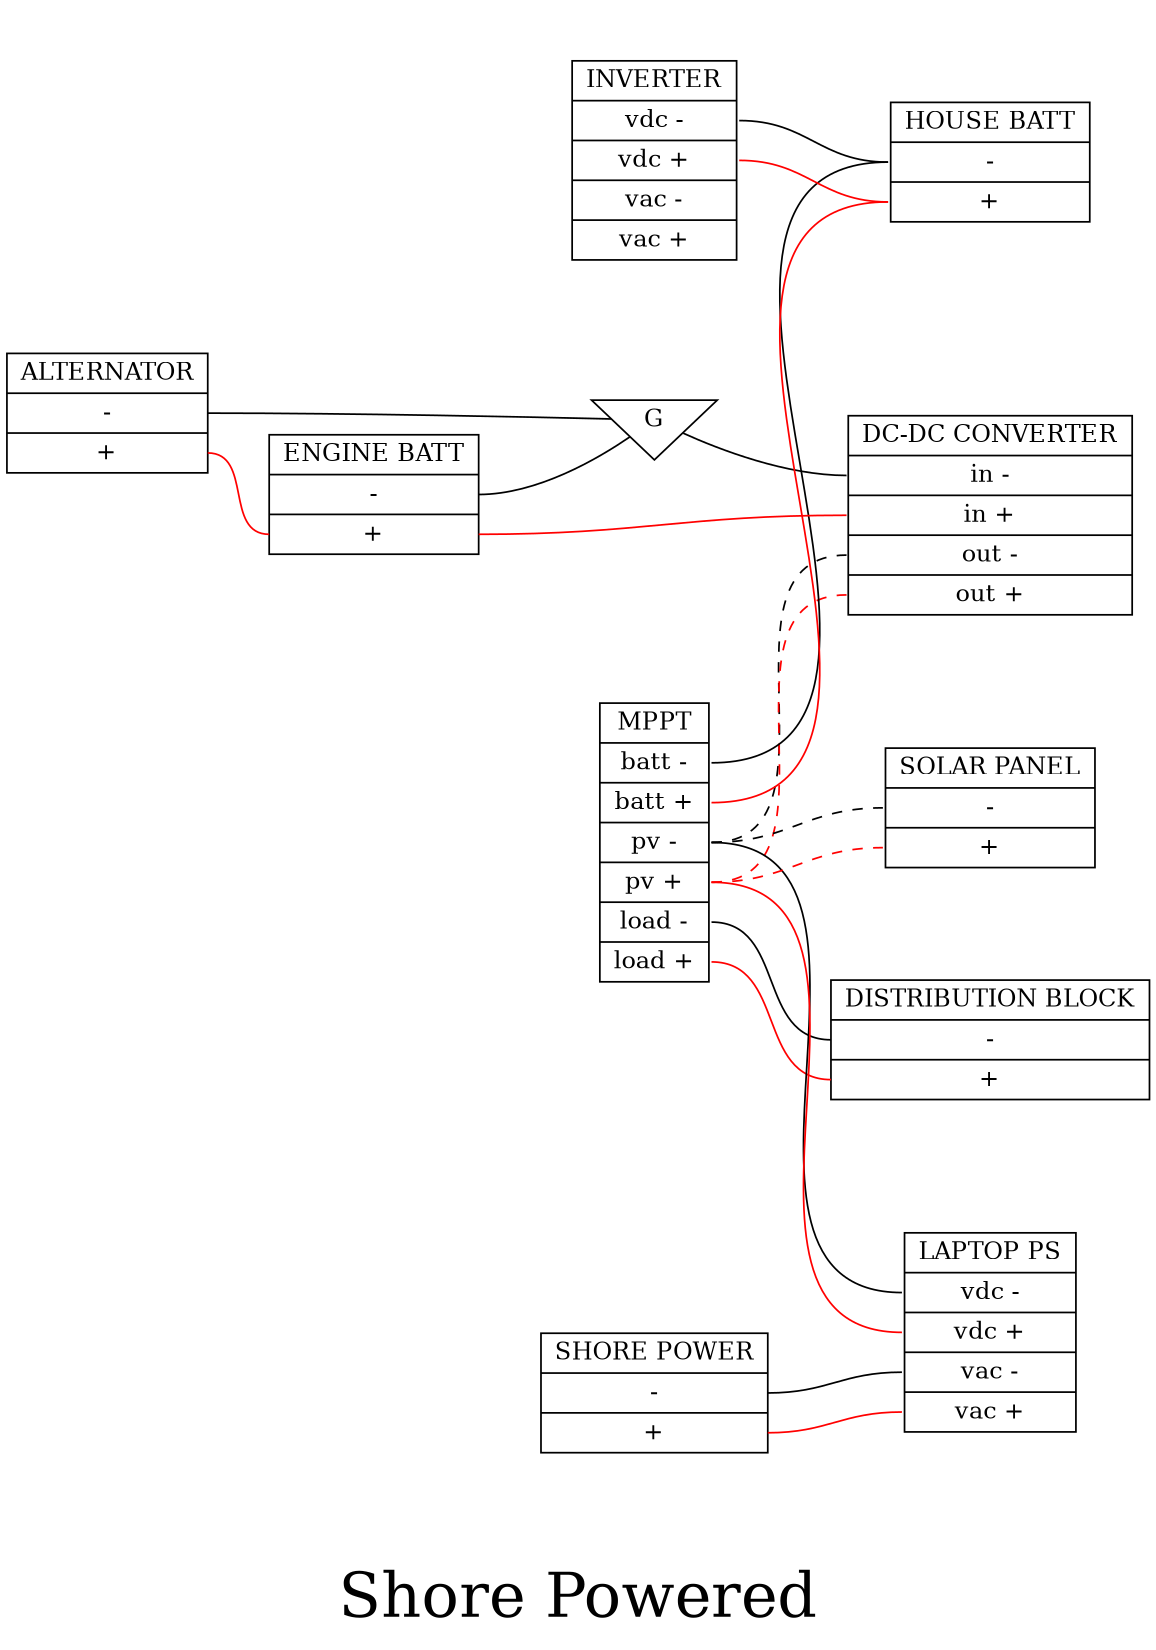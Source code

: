 graph g {
  graph [
  size = "8.5,11";
  ratio = "fill";
  rankdir = "LR"
	fontsize = 36,
  label = "\nShore Powered"
  ];
  "G" [
  shape = "invtriangle"
  ];
  "MPPT" [
  label = "<f0> MPPT|<f1> batt -|<f2> batt +|<f3> pv -|<f4> pv +|<f5> load -|<f6> load +"
  shape = "record"
  ];
  "DC-DC CONVERTER" [
  label = "<f0> DC-DC CONVERTER|<f1> in -|<f2> in +|<f3> out -|<f4> out +"
  shape = "record"
  ];
  "SHORE POWER" [
  label = "<f0> SHORE POWER|<f1> -|<f2> +"
  shape = "record"
  ];
  "DISTRIBUTION BLOCK" [
  label = "<f0> DISTRIBUTION BLOCK|<f1> -|<f2> +"
  shape = "record"
  ];
  "LAPTOP PS" [
  label = "<f0> LAPTOP PS|<f1> vdc -|<f2> vdc +|<f3> vac -|<f4> vac +"
  shape = "record"
  ];
  "HOUSE BATT" [
  label = "<f0> HOUSE BATT|<f1> -|<f2> +"
  shape = "record"
  ];
  "INVERTER" [
  label = "<f0> INVERTER|<f1> vdc -|<f2> vdc +|<f3> vac -|<f4> vac +"
  shape = "record"
  ];
  "ALTERNATOR" [
  label = "<f0> ALTERNATOR|<f1> -|<f2> +"
  shape = "record"
  ];
  "ENGINE BATT" [
  label = "<f0> ENGINE BATT|<f1> -|<f2> +"
  shape = "record"
  ];
  "SOLAR PANEL" [
  label = "<f0> SOLAR PANEL|<f1> -|<f2> +"
  shape = "record"
  ];
  /* "SWITCH" [
  label = "SWITCH"
  shape = "circle"
  ]; */
  "MPPT":f5 -- "DISTRIBUTION BLOCK":f1 [
  id = 0
  ];
  "MPPT":f6 -- "DISTRIBUTION BLOCK":f2 [
  id = 1
  color = "red"
  ];
  "MPPT":f3 -- "LAPTOP PS":f1 [
  id = 2
  ];
  "MPPT":f4 -- "LAPTOP PS":f2 [
  id = 3
  color = "red"
  ];
  "MPPT":f3 -- "DC-DC CONVERTER":f3 [
  id = 2
  style = "dashed"
  ];
  "MPPT":f4 -- "DC-DC CONVERTER":f4 [
  id = 3
  style = "dashed"
  color = "red"
  ];
  /* "INVERTER":f1 -- "SWITCH" [
  id = 4
  ];
  "INVERTER":f2 -- "SWITCH" [
  id = 5
  color = "red"
  ]; */
  "INVERTER":f1 -- "HOUSE BATT":f1 [
  id = 6
  ];
  "INVERTER":f2 -- "HOUSE BATT":f2 [
  id = 7
  color = "red"
  ];
  "ALTERNATOR":f1 -- "G" [
  id = 8
  ];
  "ALTERNATOR":f2 -- "ENGINE BATT":f2 [
  id = 9
  color = "red"
  ];
  /* "HOUSE BATT":f1 -- "SWITCH" [
  id = 10
  style = "dashed"
  ];
  "HOUSE BATT":f2 -- "SWITCH" [
  id = 11
  style = "dashed"
  color = "red"
  ]; */
  "G" -- "DC-DC CONVERTER":f1 [];
  "ENGINE BATT":f2 -- "DC-DC CONVERTER":f2 [
  id = 13
  color = "red"
  ];
  "MPPT":f1 -- "HOUSE BATT":f1 [
  id = 14
  ];
  "MPPT":f2 -- "HOUSE BATT":f2 [
  id = 15
  color = "red"
  ];
  "MPPT":f3 -- "SOLAR PANEL":f1 [
  id = 2
  style = "dashed"
  ];
  "MPPT":f4 -- "SOLAR PANEL":f2 [
  id = 3
  style = "dashed"
  color = "red"
  ];
  "ENGINE BATT":f1 -- "G" [];
  "SHORE POWER":f1 -- "LAPTOP PS":f3 [
  /* style = "dashed" */
  ];
  "SHORE POWER":f2 -- "LAPTOP PS":f4 [
  /* style = "dashed" */
  color = "red"
  ];
}
